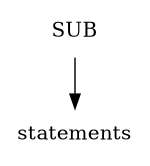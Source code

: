 digraph L0 {
        size = "1,1.5";
        ordering=out;
        node [shape = plaintext];
        SUB -> statements;
}

